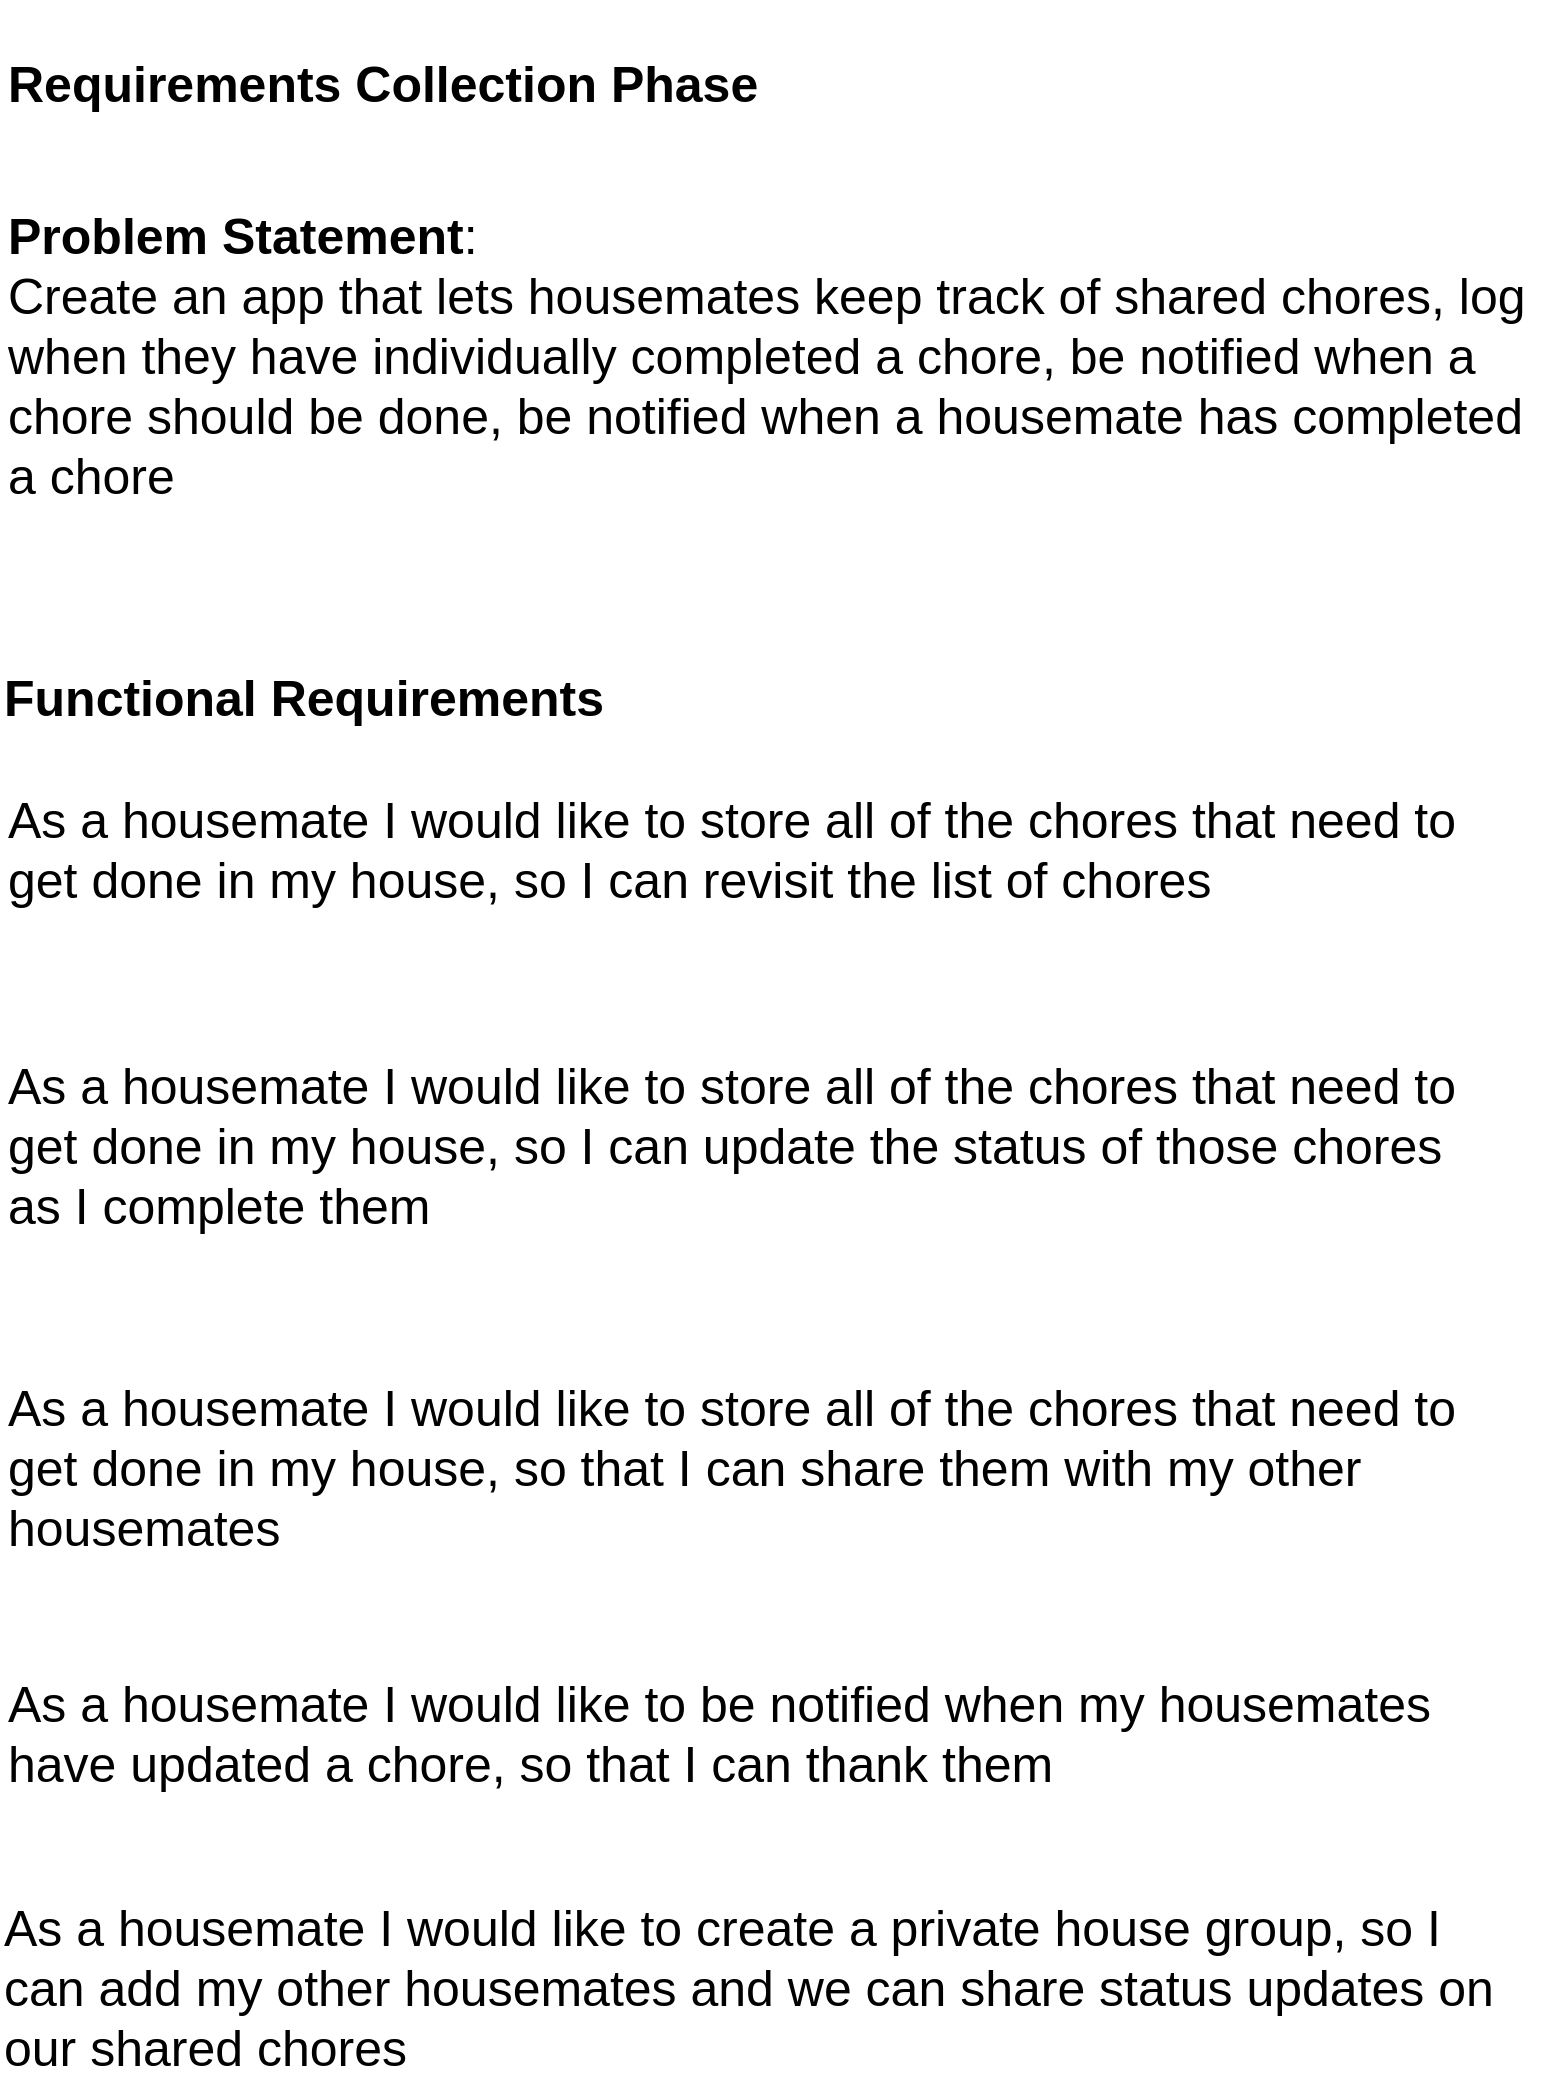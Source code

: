 <mxfile version="16.5.6" type="github" pages="2">
  <diagram id="xoF4SA3bq-2W3NgiWF14" name="Page-1">
    <mxGraphModel dx="1820" dy="1423" grid="0" gridSize="10" guides="1" tooltips="1" connect="1" arrows="1" fold="1" page="1" pageScale="1" pageWidth="827" pageHeight="1169" math="0" shadow="0">
      <root>
        <mxCell id="0" />
        <mxCell id="1" parent="0" />
        <mxCell id="Yzw-ag8VX63JOOADQfhv-1" value="&lt;font size=&quot;1&quot;&gt;&lt;b style=&quot;font-size: 25px&quot;&gt;Requirements Collection Phase&lt;/b&gt;&lt;/font&gt;" style="text;html=1;strokeColor=none;fillColor=none;align=left;verticalAlign=middle;whiteSpace=wrap;rounded=0;" vertex="1" parent="1">
          <mxGeometry x="29" y="30" width="430" height="82" as="geometry" />
        </mxCell>
        <mxCell id="Yzw-ag8VX63JOOADQfhv-2" value="&lt;b&gt;Problem Statement&lt;/b&gt;: &lt;br&gt;Create an app that lets housemates keep track of shared chores, log when they have individually completed a chore, be notified when a chore should be done, be notified when a housemate has completed a chore" style="text;html=1;strokeColor=none;fillColor=none;align=left;verticalAlign=middle;rounded=0;fontFamily=Helvetica;fontSize=25;labelPosition=center;verticalLabelPosition=middle;whiteSpace=wrap;" vertex="1" parent="1">
          <mxGeometry x="29" y="110" width="770" height="194" as="geometry" />
        </mxCell>
        <mxCell id="Yzw-ag8VX63JOOADQfhv-3" value="Functional Requirements" style="text;html=1;strokeColor=none;fillColor=none;align=left;verticalAlign=middle;whiteSpace=wrap;rounded=0;fontFamily=Helvetica;fontSize=25;fontStyle=1" vertex="1" parent="1">
          <mxGeometry x="27" y="348" width="340" height="60" as="geometry" />
        </mxCell>
        <mxCell id="Yzw-ag8VX63JOOADQfhv-5" value="As a housemate I would like to store all of the chores that need to get done in my house, so that I can share them with my other housemates" style="text;html=1;strokeColor=none;fillColor=none;align=left;verticalAlign=middle;whiteSpace=wrap;rounded=0;fontFamily=Helvetica;fontSize=25;" vertex="1" parent="1">
          <mxGeometry x="29" y="714" width="752" height="98" as="geometry" />
        </mxCell>
        <mxCell id="Yzw-ag8VX63JOOADQfhv-6" value="As a housemate I would like to store all of the chores that need to get done in my house, so I can update the status of those chores as I complete them" style="text;html=1;strokeColor=none;fillColor=none;align=left;verticalAlign=middle;whiteSpace=wrap;rounded=0;fontFamily=Helvetica;fontSize=25;" vertex="1" parent="1">
          <mxGeometry x="29" y="550" width="752" height="104" as="geometry" />
        </mxCell>
        <mxCell id="Yzw-ag8VX63JOOADQfhv-7" value="As a housemate I would like to store all of the chores that need to get done in my house, so I can revisit the list of chores&amp;nbsp;" style="text;html=1;strokeColor=none;fillColor=none;align=left;verticalAlign=middle;whiteSpace=wrap;rounded=0;fontFamily=Helvetica;fontSize=25;" vertex="1" parent="1">
          <mxGeometry x="29" y="418" width="752" height="72" as="geometry" />
        </mxCell>
        <mxCell id="mhvh6EzFntWVzuD46HSq-1" value="As a housemate I would like to be notified when my housemates have updated a chore, so that I can thank them" style="text;html=1;strokeColor=none;fillColor=none;align=left;verticalAlign=middle;whiteSpace=wrap;rounded=0;fontFamily=Helvetica;fontSize=25;" vertex="1" parent="1">
          <mxGeometry x="29" y="847" width="752" height="98" as="geometry" />
        </mxCell>
        <mxCell id="mhvh6EzFntWVzuD46HSq-2" value="As a housemate I would like to create a private house group, so I can add my other housemates and we can share status updates on our shared chores" style="text;html=1;strokeColor=none;fillColor=none;align=left;verticalAlign=middle;whiteSpace=wrap;rounded=0;fontFamily=Helvetica;fontSize=25;" vertex="1" parent="1">
          <mxGeometry x="27" y="974" width="752" height="98" as="geometry" />
        </mxCell>
      </root>
    </mxGraphModel>
  </diagram>
  <diagram name="Copy of Page-1" id="TVUPMO2UOaPHikqkhb6W">
    <mxGraphModel dx="1820" dy="1423" grid="0" gridSize="10" guides="1" tooltips="1" connect="1" arrows="1" fold="1" page="1" pageScale="1" pageWidth="827" pageHeight="1169" math="0" shadow="0">
      <root>
        <mxCell id="O_Y7P6sL5X9Xhwo6KuT--0" />
        <mxCell id="O_Y7P6sL5X9Xhwo6KuT--1" parent="O_Y7P6sL5X9Xhwo6KuT--0" />
        <mxCell id="O_Y7P6sL5X9Xhwo6KuT--2" value="&lt;font size=&quot;1&quot;&gt;&lt;b style=&quot;font-size: 25px&quot;&gt;Requirements Collection Phase continued&lt;/b&gt;&lt;/font&gt;" style="text;html=1;strokeColor=none;fillColor=none;align=left;verticalAlign=middle;whiteSpace=wrap;rounded=0;" vertex="1" parent="O_Y7P6sL5X9Xhwo6KuT--1">
          <mxGeometry x="29" y="30" width="758" height="82" as="geometry" />
        </mxCell>
        <mxCell id="O_Y7P6sL5X9Xhwo6KuT--3" value="&lt;b&gt;Problem Statement&lt;/b&gt;: &lt;br&gt;Create an app that lets housemates keep track of shared chores, log when they have individually completed a chore, be notified when a chore should be done, be notified when a housemate has completed a chore" style="text;html=1;strokeColor=none;fillColor=none;align=left;verticalAlign=middle;rounded=0;fontFamily=Helvetica;fontSize=25;labelPosition=center;verticalLabelPosition=middle;whiteSpace=wrap;" vertex="1" parent="O_Y7P6sL5X9Xhwo6KuT--1">
          <mxGeometry x="29" y="110" width="770" height="194" as="geometry" />
        </mxCell>
        <mxCell id="O_Y7P6sL5X9Xhwo6KuT--4" value="Non-Functional Requirements" style="text;html=1;strokeColor=none;fillColor=none;align=left;verticalAlign=middle;whiteSpace=wrap;rounded=0;fontFamily=Helvetica;fontSize=25;fontStyle=1" vertex="1" parent="O_Y7P6sL5X9Xhwo6KuT--1">
          <mxGeometry x="27" y="348" width="715" height="60" as="geometry" />
        </mxCell>
        <mxCell id="keMho97qh3kjK1bFUn_v-0" value="Build to support iOS 13&amp;nbsp;" style="text;html=1;strokeColor=none;fillColor=none;align=left;verticalAlign=middle;whiteSpace=wrap;rounded=0;fontFamily=Helvetica;fontSize=25;" vertex="1" parent="O_Y7P6sL5X9Xhwo6KuT--1">
          <mxGeometry x="29" y="415" width="752" height="98" as="geometry" />
        </mxCell>
        <mxCell id="keMho97qh3kjK1bFUn_v-1" value="Create a dedicated support website and include the link in the app&#39;s description and its &quot;About&quot; page" style="text;html=1;strokeColor=none;fillColor=none;align=left;verticalAlign=middle;whiteSpace=wrap;rounded=0;fontFamily=Helvetica;fontSize=25;" vertex="1" parent="O_Y7P6sL5X9Xhwo6KuT--1">
          <mxGeometry x="29" y="510" width="752" height="98" as="geometry" />
        </mxCell>
      </root>
    </mxGraphModel>
  </diagram>
</mxfile>
